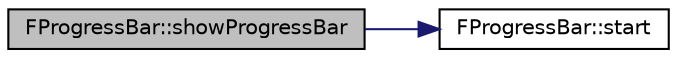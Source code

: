 digraph "FProgressBar::showProgressBar"
{
 // INTERACTIVE_SVG=YES
  edge [fontname="Helvetica",fontsize="10",labelfontname="Helvetica",labelfontsize="10"];
  node [fontname="Helvetica",fontsize="10",shape=record];
  rankdir="LR";
  Node53 [label="FProgressBar::showProgressBar",height=0.2,width=0.4,color="black", fillcolor="grey75", style="filled", fontcolor="black"];
  Node53 -> Node54 [color="midnightblue",fontsize="10",style="solid",fontname="Helvetica"];
  Node54 [label="FProgressBar::start",height=0.2,width=0.4,color="black", fillcolor="white", style="filled",URL="$class_f_progress_bar.html#a2887bbc5c92c022310f158387bee35f7"];
}
